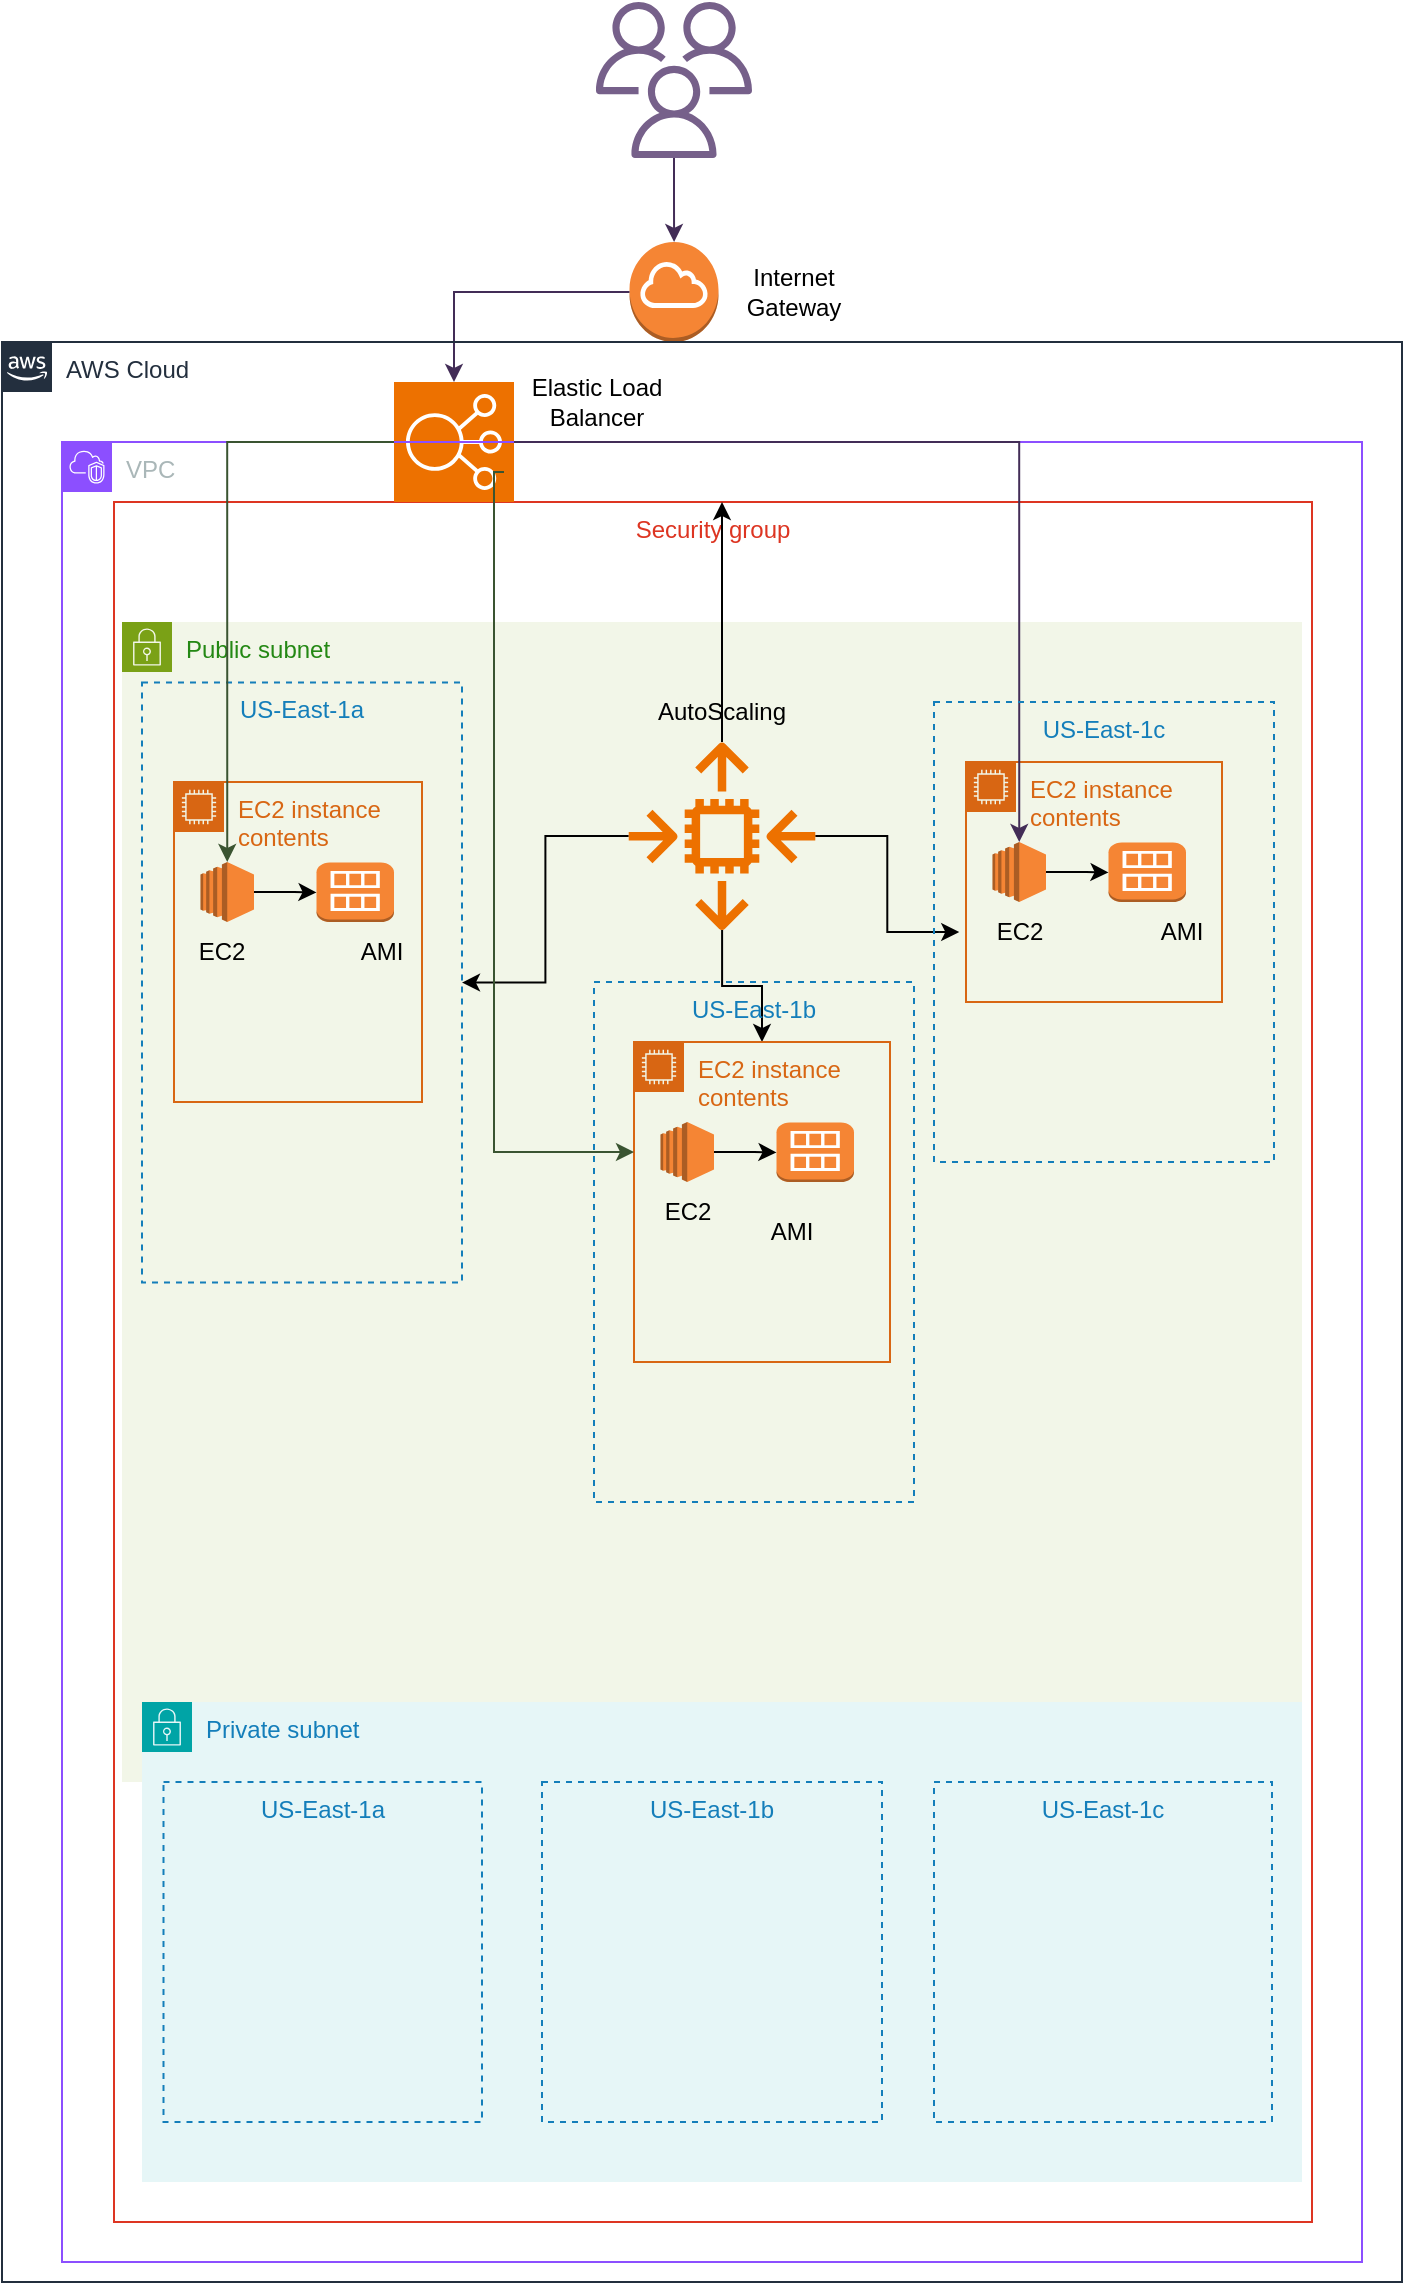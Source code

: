 <mxfile version="24.2.8" type="github">
  <diagram name="Page-1" id="9utu5QOyMFW3R1rW-97n">
    <mxGraphModel dx="1091" dy="763" grid="1" gridSize="10" guides="1" tooltips="1" connect="1" arrows="1" fold="1" page="1" pageScale="1" pageWidth="827" pageHeight="1169" math="0" shadow="0">
      <root>
        <mxCell id="0" />
        <mxCell id="1" parent="0" />
        <mxCell id="ej3eDWtPZMh9B411YzB3-104" value="Security group" style="fillColor=none;strokeColor=#DD3522;verticalAlign=top;fontStyle=0;fontColor=#DD3522;whiteSpace=wrap;html=1;" vertex="1" parent="1">
          <mxGeometry x="120" y="260" width="599" height="860" as="geometry" />
        </mxCell>
        <mxCell id="ej3eDWtPZMh9B411YzB3-25" value="" style="sketch=0;outlineConnect=0;fillColor=#76608a;strokeColor=#432D57;dashed=0;verticalLabelPosition=bottom;verticalAlign=top;align=center;html=1;fontSize=12;fontStyle=0;aspect=fixed;pointerEvents=1;shape=mxgraph.aws4.users;fontColor=#ffffff;" vertex="1" parent="1">
          <mxGeometry x="361" y="10" width="78" height="78" as="geometry" />
        </mxCell>
        <mxCell id="ej3eDWtPZMh9B411YzB3-28" value="" style="edgeStyle=orthogonalEdgeStyle;rounded=0;orthogonalLoop=1;jettySize=auto;html=1;fillColor=#76608a;strokeColor=#432D57;" edge="1" parent="1" source="ej3eDWtPZMh9B411YzB3-25" target="ej3eDWtPZMh9B411YzB3-27">
          <mxGeometry relative="1" as="geometry">
            <mxPoint x="400" y="88" as="sourcePoint" />
            <mxPoint x="400" y="200" as="targetPoint" />
          </mxGeometry>
        </mxCell>
        <mxCell id="ej3eDWtPZMh9B411YzB3-27" value="" style="outlineConnect=0;dashed=0;verticalLabelPosition=bottom;verticalAlign=top;align=center;html=1;shape=mxgraph.aws3.internet_gateway;fillColor=#F58534;gradientColor=none;" vertex="1" parent="1">
          <mxGeometry x="377.75" y="130" width="44.5" height="50" as="geometry" />
        </mxCell>
        <mxCell id="ej3eDWtPZMh9B411YzB3-30" value="" style="edgeStyle=orthogonalEdgeStyle;rounded=0;orthogonalLoop=1;jettySize=auto;html=1;fillColor=#76608a;strokeColor=#432D57;" edge="1" parent="1" source="ej3eDWtPZMh9B411YzB3-27" target="ej3eDWtPZMh9B411YzB3-29">
          <mxGeometry relative="1" as="geometry">
            <mxPoint x="400" y="180" as="sourcePoint" />
            <mxPoint x="400" y="240" as="targetPoint" />
          </mxGeometry>
        </mxCell>
        <mxCell id="ej3eDWtPZMh9B411YzB3-29" value="" style="sketch=0;points=[[0,0,0],[0.25,0,0],[0.5,0,0],[0.75,0,0],[1,0,0],[0,1,0],[0.25,1,0],[0.5,1,0],[0.75,1,0],[1,1,0],[0,0.25,0],[0,0.5,0],[0,0.75,0],[1,0.25,0],[1,0.5,0],[1,0.75,0]];outlineConnect=0;fontColor=#232F3E;fillColor=#ED7100;strokeColor=#ffffff;dashed=0;verticalLabelPosition=bottom;verticalAlign=top;align=center;html=1;fontSize=12;fontStyle=0;aspect=fixed;shape=mxgraph.aws4.resourceIcon;resIcon=mxgraph.aws4.elastic_load_balancing;" vertex="1" parent="1">
          <mxGeometry x="260" y="200" width="60" height="60" as="geometry" />
        </mxCell>
        <mxCell id="ej3eDWtPZMh9B411YzB3-7" value="AWS Cloud" style="points=[[0,0],[0.25,0],[0.5,0],[0.75,0],[1,0],[1,0.25],[1,0.5],[1,0.75],[1,1],[0.75,1],[0.5,1],[0.25,1],[0,1],[0,0.75],[0,0.5],[0,0.25]];outlineConnect=0;gradientColor=none;html=1;whiteSpace=wrap;fontSize=12;fontStyle=0;container=1;pointerEvents=0;collapsible=0;recursiveResize=0;shape=mxgraph.aws4.group;grIcon=mxgraph.aws4.group_aws_cloud_alt;strokeColor=#232F3E;fillColor=none;verticalAlign=top;align=left;spacingLeft=30;fontColor=#232F3E;dashed=0;" vertex="1" parent="1">
          <mxGeometry x="64" y="180" width="700" height="970" as="geometry" />
        </mxCell>
        <mxCell id="ej3eDWtPZMh9B411YzB3-12" value="VPC" style="points=[[0,0],[0.25,0],[0.5,0],[0.75,0],[1,0],[1,0.25],[1,0.5],[1,0.75],[1,1],[0.75,1],[0.5,1],[0.25,1],[0,1],[0,0.75],[0,0.5],[0,0.25]];outlineConnect=0;gradientColor=none;html=1;whiteSpace=wrap;fontSize=12;fontStyle=0;container=1;pointerEvents=0;collapsible=0;recursiveResize=0;shape=mxgraph.aws4.group;grIcon=mxgraph.aws4.group_vpc2;strokeColor=#8C4FFF;fillColor=none;verticalAlign=top;align=left;spacingLeft=30;fontColor=#AAB7B8;dashed=0;" vertex="1" parent="ej3eDWtPZMh9B411YzB3-7">
          <mxGeometry x="30" y="50" width="650" height="910" as="geometry" />
        </mxCell>
        <mxCell id="ej3eDWtPZMh9B411YzB3-14" value="Public subnet" style="points=[[0,0],[0.25,0],[0.5,0],[0.75,0],[1,0],[1,0.25],[1,0.5],[1,0.75],[1,1],[0.75,1],[0.5,1],[0.25,1],[0,1],[0,0.75],[0,0.5],[0,0.25]];outlineConnect=0;gradientColor=none;html=1;whiteSpace=wrap;fontSize=12;fontStyle=0;container=1;pointerEvents=0;collapsible=0;recursiveResize=0;shape=mxgraph.aws4.group;grIcon=mxgraph.aws4.group_security_group;grStroke=0;strokeColor=#7AA116;fillColor=#F2F6E8;verticalAlign=top;align=left;spacingLeft=30;fontColor=#248814;dashed=0;" vertex="1" parent="ej3eDWtPZMh9B411YzB3-12">
          <mxGeometry x="30" y="90" width="590" height="580" as="geometry" />
        </mxCell>
        <mxCell id="ej3eDWtPZMh9B411YzB3-13" value="US-East-1a" style="fillColor=none;strokeColor=#147EBA;dashed=1;verticalAlign=top;fontStyle=0;fontColor=#147EBA;whiteSpace=wrap;html=1;" vertex="1" parent="ej3eDWtPZMh9B411YzB3-14">
          <mxGeometry x="10" y="30.25" width="160" height="300" as="geometry" />
        </mxCell>
        <mxCell id="ej3eDWtPZMh9B411YzB3-36" value="EC2 instance contents" style="points=[[0,0],[0.25,0],[0.5,0],[0.75,0],[1,0],[1,0.25],[1,0.5],[1,0.75],[1,1],[0.75,1],[0.5,1],[0.25,1],[0,1],[0,0.75],[0,0.5],[0,0.25]];outlineConnect=0;gradientColor=none;html=1;whiteSpace=wrap;fontSize=12;fontStyle=0;container=1;pointerEvents=0;collapsible=0;recursiveResize=0;shape=mxgraph.aws4.group;grIcon=mxgraph.aws4.group_ec2_instance_contents;strokeColor=#D86613;fillColor=none;verticalAlign=top;align=left;spacingLeft=30;fontColor=#D86613;dashed=0;" vertex="1" parent="ej3eDWtPZMh9B411YzB3-14">
          <mxGeometry x="26" y="80" width="124" height="160" as="geometry" />
        </mxCell>
        <mxCell id="ej3eDWtPZMh9B411YzB3-16" value="" style="outlineConnect=0;dashed=0;verticalLabelPosition=bottom;verticalAlign=top;align=center;html=1;shape=mxgraph.aws3.ec2;fillColor=#F58534;gradientColor=none;" vertex="1" parent="ej3eDWtPZMh9B411YzB3-36">
          <mxGeometry x="13.25" y="40" width="26.75" height="30" as="geometry" />
        </mxCell>
        <mxCell id="ej3eDWtPZMh9B411YzB3-19" value="" style="outlineConnect=0;dashed=0;verticalLabelPosition=bottom;verticalAlign=top;align=center;html=1;shape=mxgraph.aws3.ami;fillColor=#F58534;gradientColor=none;" vertex="1" parent="ej3eDWtPZMh9B411YzB3-36">
          <mxGeometry x="71.25" y="40.25" width="38.75" height="29.75" as="geometry" />
        </mxCell>
        <mxCell id="ej3eDWtPZMh9B411YzB3-22" value="" style="edgeStyle=orthogonalEdgeStyle;rounded=0;orthogonalLoop=1;jettySize=auto;html=1;" edge="1" parent="ej3eDWtPZMh9B411YzB3-36" source="ej3eDWtPZMh9B411YzB3-16" target="ej3eDWtPZMh9B411YzB3-19">
          <mxGeometry relative="1" as="geometry" />
        </mxCell>
        <mxCell id="ej3eDWtPZMh9B411YzB3-74" value="EC2" style="text;html=1;align=center;verticalAlign=middle;whiteSpace=wrap;rounded=0;" vertex="1" parent="ej3eDWtPZMh9B411YzB3-36">
          <mxGeometry x="-6" y="70" width="60" height="30" as="geometry" />
        </mxCell>
        <mxCell id="ej3eDWtPZMh9B411YzB3-37" value="EC2 instance contents" style="points=[[0,0],[0.25,0],[0.5,0],[0.75,0],[1,0],[1,0.25],[1,0.5],[1,0.75],[1,1],[0.75,1],[0.5,1],[0.25,1],[0,1],[0,0.75],[0,0.5],[0,0.25]];outlineConnect=0;gradientColor=none;html=1;whiteSpace=wrap;fontSize=12;fontStyle=0;container=1;pointerEvents=0;collapsible=0;recursiveResize=0;shape=mxgraph.aws4.group;grIcon=mxgraph.aws4.group_ec2_instance_contents;strokeColor=#D86613;fillColor=none;verticalAlign=top;align=left;spacingLeft=30;fontColor=#D86613;dashed=0;" vertex="1" parent="ej3eDWtPZMh9B411YzB3-14">
          <mxGeometry x="422" y="70" width="128" height="120" as="geometry" />
        </mxCell>
        <mxCell id="ej3eDWtPZMh9B411YzB3-38" value="" style="outlineConnect=0;dashed=0;verticalLabelPosition=bottom;verticalAlign=top;align=center;html=1;shape=mxgraph.aws3.ec2;fillColor=#F58534;gradientColor=none;" vertex="1" parent="ej3eDWtPZMh9B411YzB3-37">
          <mxGeometry x="13.25" y="40" width="26.75" height="30" as="geometry" />
        </mxCell>
        <mxCell id="ej3eDWtPZMh9B411YzB3-39" value="" style="outlineConnect=0;dashed=0;verticalLabelPosition=bottom;verticalAlign=top;align=center;html=1;shape=mxgraph.aws3.ami;fillColor=#F58534;gradientColor=none;" vertex="1" parent="ej3eDWtPZMh9B411YzB3-37">
          <mxGeometry x="71.25" y="40.25" width="38.75" height="29.75" as="geometry" />
        </mxCell>
        <mxCell id="ej3eDWtPZMh9B411YzB3-40" value="" style="edgeStyle=orthogonalEdgeStyle;rounded=0;orthogonalLoop=1;jettySize=auto;html=1;" edge="1" parent="ej3eDWtPZMh9B411YzB3-37" source="ej3eDWtPZMh9B411YzB3-38" target="ej3eDWtPZMh9B411YzB3-39">
          <mxGeometry relative="1" as="geometry" />
        </mxCell>
        <mxCell id="ej3eDWtPZMh9B411YzB3-76" value="EC2" style="text;html=1;align=center;verticalAlign=middle;whiteSpace=wrap;rounded=0;" vertex="1" parent="ej3eDWtPZMh9B411YzB3-37">
          <mxGeometry x="-3.38" y="70" width="60" height="30" as="geometry" />
        </mxCell>
        <mxCell id="ej3eDWtPZMh9B411YzB3-59" value="" style="edgeStyle=orthogonalEdgeStyle;rounded=0;orthogonalLoop=1;jettySize=auto;html=1;" edge="1" parent="ej3eDWtPZMh9B411YzB3-14" source="ej3eDWtPZMh9B411YzB3-56" target="ej3eDWtPZMh9B411YzB3-13">
          <mxGeometry relative="1" as="geometry" />
        </mxCell>
        <mxCell id="ej3eDWtPZMh9B411YzB3-62" value="" style="edgeStyle=orthogonalEdgeStyle;rounded=0;orthogonalLoop=1;jettySize=auto;html=1;" edge="1" parent="ej3eDWtPZMh9B411YzB3-14" source="ej3eDWtPZMh9B411YzB3-56" target="ej3eDWtPZMh9B411YzB3-151">
          <mxGeometry relative="1" as="geometry">
            <mxPoint x="300" y="185" as="targetPoint" />
          </mxGeometry>
        </mxCell>
        <mxCell id="ej3eDWtPZMh9B411YzB3-156" value="" style="edgeStyle=orthogonalEdgeStyle;rounded=0;orthogonalLoop=1;jettySize=auto;html=1;" edge="1" parent="ej3eDWtPZMh9B411YzB3-14" source="ej3eDWtPZMh9B411YzB3-56" target="ej3eDWtPZMh9B411YzB3-76">
          <mxGeometry relative="1" as="geometry" />
        </mxCell>
        <mxCell id="ej3eDWtPZMh9B411YzB3-56" value="" style="sketch=0;outlineConnect=0;fontColor=#232F3E;gradientColor=none;fillColor=#ED7100;strokeColor=none;dashed=0;verticalLabelPosition=bottom;verticalAlign=top;align=center;html=1;fontSize=12;fontStyle=0;aspect=fixed;pointerEvents=1;shape=mxgraph.aws4.auto_scaling2;" vertex="1" parent="ej3eDWtPZMh9B411YzB3-14">
          <mxGeometry x="253" y="60" width="94" height="94" as="geometry" />
        </mxCell>
        <mxCell id="ej3eDWtPZMh9B411YzB3-78" value="AMI" style="text;html=1;align=center;verticalAlign=middle;whiteSpace=wrap;rounded=0;" vertex="1" parent="ej3eDWtPZMh9B411YzB3-14">
          <mxGeometry x="305" y="290" width="60" height="30" as="geometry" />
        </mxCell>
        <mxCell id="ej3eDWtPZMh9B411YzB3-79" value="AMI" style="text;html=1;align=center;verticalAlign=middle;whiteSpace=wrap;rounded=0;" vertex="1" parent="ej3eDWtPZMh9B411YzB3-14">
          <mxGeometry x="500" y="140" width="60" height="30" as="geometry" />
        </mxCell>
        <mxCell id="ej3eDWtPZMh9B411YzB3-77" value="AMI" style="text;html=1;align=center;verticalAlign=middle;whiteSpace=wrap;rounded=0;" vertex="1" parent="ej3eDWtPZMh9B411YzB3-14">
          <mxGeometry x="100" y="150" width="60" height="30" as="geometry" />
        </mxCell>
        <mxCell id="ej3eDWtPZMh9B411YzB3-82" value="AutoScaling" style="text;html=1;align=center;verticalAlign=middle;whiteSpace=wrap;rounded=0;" vertex="1" parent="ej3eDWtPZMh9B411YzB3-14">
          <mxGeometry x="270" y="30.25" width="60" height="30" as="geometry" />
        </mxCell>
        <mxCell id="ej3eDWtPZMh9B411YzB3-151" value="EC2 instance contents" style="points=[[0,0],[0.25,0],[0.5,0],[0.75,0],[1,0],[1,0.25],[1,0.5],[1,0.75],[1,1],[0.75,1],[0.5,1],[0.25,1],[0,1],[0,0.75],[0,0.5],[0,0.25]];outlineConnect=0;gradientColor=none;html=1;whiteSpace=wrap;fontSize=12;fontStyle=0;container=1;pointerEvents=0;collapsible=0;recursiveResize=0;shape=mxgraph.aws4.group;grIcon=mxgraph.aws4.group_ec2_instance_contents;strokeColor=#D86613;fillColor=none;verticalAlign=top;align=left;spacingLeft=30;fontColor=#D86613;dashed=0;" vertex="1" parent="ej3eDWtPZMh9B411YzB3-14">
          <mxGeometry x="256" y="210" width="128" height="160" as="geometry" />
        </mxCell>
        <mxCell id="ej3eDWtPZMh9B411YzB3-152" value="" style="outlineConnect=0;dashed=0;verticalLabelPosition=bottom;verticalAlign=top;align=center;html=1;shape=mxgraph.aws3.ec2;fillColor=#F58534;gradientColor=none;" vertex="1" parent="ej3eDWtPZMh9B411YzB3-151">
          <mxGeometry x="13.25" y="40" width="26.75" height="30" as="geometry" />
        </mxCell>
        <mxCell id="ej3eDWtPZMh9B411YzB3-153" value="" style="outlineConnect=0;dashed=0;verticalLabelPosition=bottom;verticalAlign=top;align=center;html=1;shape=mxgraph.aws3.ami;fillColor=#F58534;gradientColor=none;" vertex="1" parent="ej3eDWtPZMh9B411YzB3-151">
          <mxGeometry x="71.25" y="40.25" width="38.75" height="29.75" as="geometry" />
        </mxCell>
        <mxCell id="ej3eDWtPZMh9B411YzB3-154" value="" style="edgeStyle=orthogonalEdgeStyle;rounded=0;orthogonalLoop=1;jettySize=auto;html=1;" edge="1" parent="ej3eDWtPZMh9B411YzB3-151" source="ej3eDWtPZMh9B411YzB3-152" target="ej3eDWtPZMh9B411YzB3-153">
          <mxGeometry relative="1" as="geometry" />
        </mxCell>
        <mxCell id="ej3eDWtPZMh9B411YzB3-155" value="EC2" style="text;html=1;align=center;verticalAlign=middle;whiteSpace=wrap;rounded=0;" vertex="1" parent="ej3eDWtPZMh9B411YzB3-151">
          <mxGeometry x="-3.38" y="70" width="60" height="30" as="geometry" />
        </mxCell>
        <mxCell id="ej3eDWtPZMh9B411YzB3-31" value="Private subnet" style="points=[[0,0],[0.25,0],[0.5,0],[0.75,0],[1,0],[1,0.25],[1,0.5],[1,0.75],[1,1],[0.75,1],[0.5,1],[0.25,1],[0,1],[0,0.75],[0,0.5],[0,0.25]];outlineConnect=0;gradientColor=none;html=1;whiteSpace=wrap;fontSize=12;fontStyle=0;container=1;pointerEvents=0;collapsible=0;recursiveResize=0;shape=mxgraph.aws4.group;grIcon=mxgraph.aws4.group_security_group;grStroke=0;strokeColor=#00A4A6;fillColor=#E6F6F7;verticalAlign=top;align=left;spacingLeft=30;fontColor=#147EBA;dashed=0;" vertex="1" parent="ej3eDWtPZMh9B411YzB3-12">
          <mxGeometry x="40" y="630" width="580" height="240" as="geometry" />
        </mxCell>
        <mxCell id="ej3eDWtPZMh9B411YzB3-33" value="US-East-1a" style="fillColor=none;strokeColor=#147EBA;dashed=1;verticalAlign=top;fontStyle=0;fontColor=#147EBA;whiteSpace=wrap;html=1;" vertex="1" parent="ej3eDWtPZMh9B411YzB3-31">
          <mxGeometry x="10.75" y="40" width="159.25" height="170" as="geometry" />
        </mxCell>
        <mxCell id="ej3eDWtPZMh9B411YzB3-34" value="US-East-1b" style="fillColor=none;strokeColor=#147EBA;dashed=1;verticalAlign=top;fontStyle=0;fontColor=#147EBA;whiteSpace=wrap;html=1;" vertex="1" parent="ej3eDWtPZMh9B411YzB3-31">
          <mxGeometry x="200" y="40" width="170" height="170" as="geometry" />
        </mxCell>
        <mxCell id="ej3eDWtPZMh9B411YzB3-35" value="US-East-1c" style="fillColor=none;strokeColor=#147EBA;dashed=1;verticalAlign=top;fontStyle=0;fontColor=#147EBA;whiteSpace=wrap;html=1;" vertex="1" parent="ej3eDWtPZMh9B411YzB3-31">
          <mxGeometry x="396" y="40" width="169" height="170" as="geometry" />
        </mxCell>
        <mxCell id="ej3eDWtPZMh9B411YzB3-80" value="Elastic Load Balancer" style="text;html=1;align=center;verticalAlign=middle;whiteSpace=wrap;rounded=0;" vertex="1" parent="ej3eDWtPZMh9B411YzB3-7">
          <mxGeometry x="245" y="20" width="105" height="20" as="geometry" />
        </mxCell>
        <mxCell id="ej3eDWtPZMh9B411YzB3-109" value="Internet Gateway" style="text;html=1;align=center;verticalAlign=middle;whiteSpace=wrap;rounded=0;" vertex="1" parent="1">
          <mxGeometry x="430" y="140" width="60" height="30" as="geometry" />
        </mxCell>
        <mxCell id="ej3eDWtPZMh9B411YzB3-48" style="edgeStyle=orthogonalEdgeStyle;rounded=0;orthogonalLoop=1;jettySize=auto;html=1;entryX=0.5;entryY=0;entryDx=0;entryDy=0;entryPerimeter=0;fillColor=#6d8764;strokeColor=#3A5431;" edge="1" parent="1" source="ej3eDWtPZMh9B411YzB3-29" target="ej3eDWtPZMh9B411YzB3-16">
          <mxGeometry relative="1" as="geometry" />
        </mxCell>
        <mxCell id="ej3eDWtPZMh9B411YzB3-95" value="" style="edgeStyle=orthogonalEdgeStyle;rounded=0;orthogonalLoop=1;jettySize=auto;html=1;fillColor=#6d8764;strokeColor=#3A5431;" edge="1" parent="1">
          <mxGeometry relative="1" as="geometry">
            <mxPoint x="315" y="245" as="sourcePoint" />
            <mxPoint x="380.0" y="585.0" as="targetPoint" />
            <Array as="points">
              <mxPoint x="310" y="245" />
              <mxPoint x="310" y="585" />
            </Array>
          </mxGeometry>
        </mxCell>
        <mxCell id="ej3eDWtPZMh9B411YzB3-50" value="" style="edgeStyle=orthogonalEdgeStyle;rounded=0;orthogonalLoop=1;jettySize=auto;html=1;entryX=0.5;entryY=0;entryDx=0;entryDy=0;entryPerimeter=0;exitX=1;exitY=0.5;exitDx=0;exitDy=0;exitPerimeter=0;fillColor=#76608a;strokeColor=#432D57;" edge="1" parent="1" source="ej3eDWtPZMh9B411YzB3-29" target="ej3eDWtPZMh9B411YzB3-38">
          <mxGeometry relative="1" as="geometry">
            <mxPoint x="560" y="450" as="targetPoint" />
            <Array as="points" />
          </mxGeometry>
        </mxCell>
        <mxCell id="ej3eDWtPZMh9B411YzB3-92" style="edgeStyle=orthogonalEdgeStyle;rounded=0;orthogonalLoop=1;jettySize=auto;html=1;" edge="1" parent="1" source="ej3eDWtPZMh9B411YzB3-56" target="ej3eDWtPZMh9B411YzB3-104">
          <mxGeometry relative="1" as="geometry">
            <mxPoint x="424" y="505" as="targetPoint" />
            <Array as="points">
              <mxPoint x="424" y="520" />
              <mxPoint x="424" y="520" />
            </Array>
          </mxGeometry>
        </mxCell>
        <mxCell id="ej3eDWtPZMh9B411YzB3-157" value="US-East-1b" style="fillColor=none;strokeColor=#147EBA;dashed=1;verticalAlign=top;fontStyle=0;fontColor=#147EBA;whiteSpace=wrap;html=1;" vertex="1" parent="1">
          <mxGeometry x="360" y="500" width="160" height="260" as="geometry" />
        </mxCell>
        <mxCell id="ej3eDWtPZMh9B411YzB3-158" value="US-East-1c" style="fillColor=none;strokeColor=#147EBA;dashed=1;verticalAlign=top;fontStyle=0;fontColor=#147EBA;whiteSpace=wrap;html=1;" vertex="1" parent="1">
          <mxGeometry x="530" y="360" width="170" height="230" as="geometry" />
        </mxCell>
      </root>
    </mxGraphModel>
  </diagram>
</mxfile>
